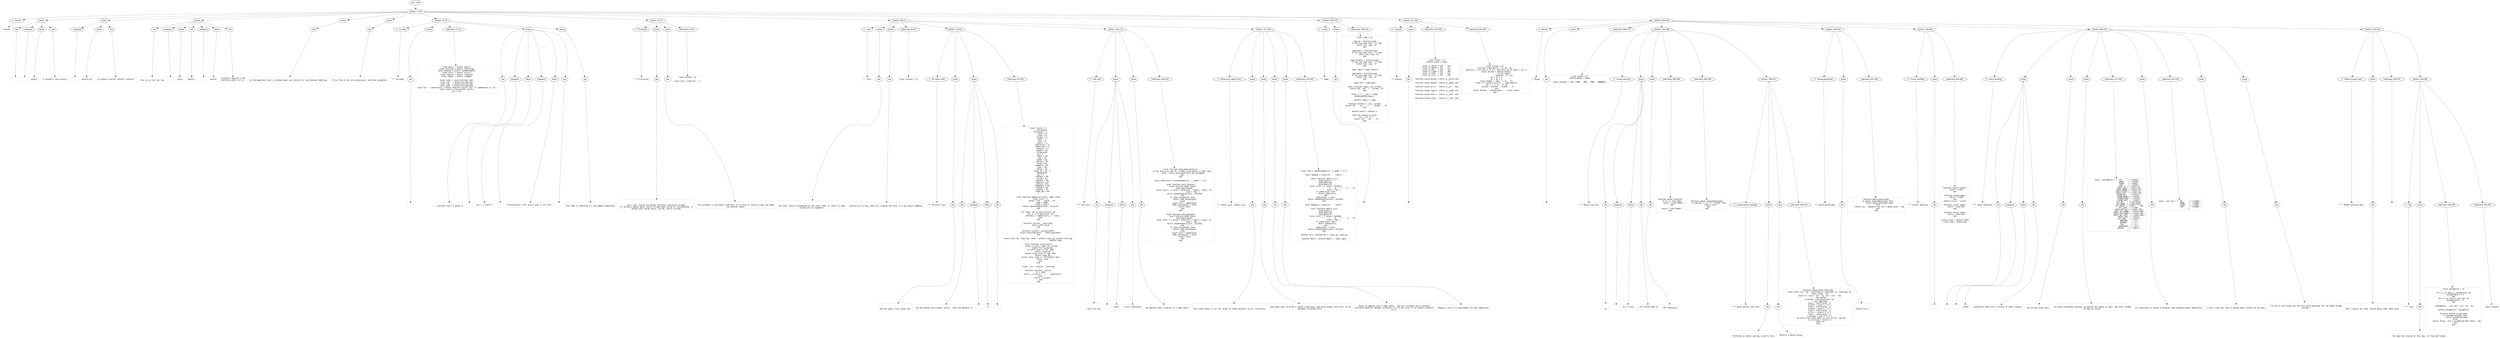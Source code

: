 digraph lpegNode {

node [fontname=Helvetica]
edge [style=dashed]

doc_0 [label="doc - 594"]


doc_0 -> { section_1}
{rank=same; section_1}

section_1 [label="section: 1-363"]


// END RANK doc_0

section_1 -> { header_2 prose_3 prose_4 prose_5 prose_6 prose_7 section_8 section_9 section_10 section_11 section_12 section_13}
{rank=same; header_2 prose_3 prose_4 prose_5 prose_6 prose_7 section_8 section_9 section_10 section_11 section_12 section_13}

header_2 [label="1 : Anterm"]

prose_3 [label="prose"]

prose_4 [label="prose"]

prose_5 [label="prose"]

prose_6 [label="prose"]

prose_7 [label="prose"]

section_8 [label="section: 15-41"]

section_9 [label="section: 42-57"]

section_10 [label="section: 58-211"]

section_11 [label="section: 266-316"]

section_12 [label="section: 317-363"]

section_13 [label="section: 364-524"]


// END RANK section_1

header_2 -> leaf_14
leaf_14  [color=Gray,shape=rectangle,fontname=Inconsolata,label="* Anterm"]
// END RANK header_2

prose_3 -> { raw_15 prespace_16 literal_17 raw_18}
{rank=same; raw_15 prespace_16 literal_17 raw_18}

raw_15 [label="raw"]

prespace_16 [label="prespace"]

literal_17 [label="literal"]

raw_18 [label="raw"]


// END RANK prose_3

raw_15 -> leaf_19
leaf_19  [color=Gray,shape=rectangle,fontname=Inconsolata,label="
"]
// END RANK raw_15

prespace_16 -> leaf_20
leaf_20  [color=Gray,shape=rectangle,fontname=Inconsolata,label=""]
// END RANK prespace_16

literal_17 -> leaf_21
leaf_21  [color=Gray,shape=rectangle,fontname=Inconsolata,label="anterm"]
// END RANK literal_17

raw_18 -> leaf_22
leaf_22  [color=Gray,shape=rectangle,fontname=Inconsolata,label=" is actually the protocol.
"]
// END RANK raw_18

prose_4 -> { prespace_23 literal_24 raw_25}
{rank=same; prespace_23 literal_24 raw_25}

prespace_23 [label="prespace"]

literal_24 [label="literal"]

raw_25 [label="raw"]


// END RANK prose_4

prespace_23 -> leaf_26
leaf_26  [color=Gray,shape=rectangle,fontname=Inconsolata,label=""]
// END RANK prespace_23

literal_24 -> leaf_27
leaf_27  [color=Gray,shape=rectangle,fontname=Inconsolata,label="anterm.orb"]
// END RANK literal_24

raw_25 -> leaf_28
leaf_28  [color=Gray,shape=rectangle,fontname=Inconsolata,label=" is properly called \"anterm's monster\".
"]
// END RANK raw_25

prose_5 -> { raw_29 prespace_30 literal_31 raw_32 prespace_33 literal_34 raw_35}
{rank=same; raw_29 prespace_30 literal_31 raw_32 prespace_33 literal_34 raw_35}

raw_29 [label="raw"]

prespace_30 [label="prespace"]

literal_31 [label="literal"]

raw_32 [label="raw"]

prespace_33 [label="prespace"]

literal_34 [label="literal"]

raw_35 [label="raw"]


// END RANK prose_5

raw_29 -> leaf_36
leaf_36  [color=Gray,shape=rectangle,fontname=Inconsolata,label="
This is in fact our raw"]
// END RANK raw_29

prespace_30 -> leaf_37
leaf_37  [color=Gray,shape=rectangle,fontname=Inconsolata,label=" "]
// END RANK prespace_30

literal_31 -> leaf_38
leaf_38  [color=Gray,shape=rectangle,fontname=Inconsolata,label="xterm"]
// END RANK literal_31

raw_32 -> leaf_39
leaf_39  [color=Gray,shape=rectangle,fontname=Inconsolata,label=" handler. "]
// END RANK raw_32

prespace_33 -> leaf_40
leaf_40  [color=Gray,shape=rectangle,fontname=Inconsolata,label=" "]
// END RANK prespace_33

literal_34 -> leaf_41
leaf_41  [color=Gray,shape=rectangle,fontname=Inconsolata,label="anterm"]
// END RANK literal_34

raw_35 -> leaf_42
leaf_42  [color=Gray,shape=rectangle,fontname=Inconsolata,label=" protocol requires a few
platforms which run it.
"]
// END RANK raw_35

prose_6 -> { raw_43}
{rank=same; raw_43}

raw_43 [label="raw"]


// END RANK prose_6

raw_43 -> leaf_44
leaf_44  [color=Gray,shape=rectangle,fontname=Inconsolata,label="
In the meantime, here's a handy dandy Lua library for raw terminal handling.
"]
// END RANK raw_43

prose_7 -> { raw_45}
{rank=same; raw_45}

raw_45 [label="raw"]


// END RANK prose_7

raw_45 -> leaf_46
leaf_46  [color=Gray,shape=rectangle,fontname=Inconsolata,label="
It is free of non-core extensions, with one exception:
"]
// END RANK raw_45

section_8 -> { header_47 prose_48 codeblock_49 prose_50 prose_51}
{rank=same; header_47 prose_48 codeblock_49 prose_50 prose_51}

header_47 [label="3 : includes"]

prose_48 [label="prose"]

codeblock_49 [label="code block 17-32"]

prose_50 [label="prose"]

prose_51 [label="prose"]


// END RANK section_8

header_47 -> leaf_52
leaf_52  [color=Gray,shape=rectangle,fontname=Inconsolata,label="*** includes"]
// END RANK header_47

prose_48 -> { raw_53}
{rank=same; raw_53}

raw_53 [label="raw"]


// END RANK prose_48

raw_53 -> leaf_54
leaf_54  [color=Gray,shape=rectangle,fontname=Inconsolata,label="
"]
// END RANK raw_53

codeblock_49 -> leaf_55
leaf_55  [color=Gray,shape=rectangle,fontname=Inconsolata,label="local pairs = assert (pairs)
local tostring = assert (tostring)
local setmeta = assert (setmetatable)
local error = assert (error)
local require = assert (require)
local rawget = assert (rawget)

local schar = assert(string.char)
local sub   = assert(string.sub)
local rep   = assert(string.rep)
local byte  = assert(string.byte)
local bit   = assert(bit, \"anterm requires Luajit 'bit' or compatible in _G\")
local rshift = assert(bit.rshift)
bit = nil"]
// END RANK codeblock_49

prose_50 -> { raw_56 prespace_57 literal_58 prespace_59 literal_60 raw_61}
{rank=same; raw_56 prespace_57 literal_58 prespace_59 literal_60 raw_61}

raw_56 [label="raw"]

prespace_57 [label="prespace"]

literal_58 [label="literal"]

prespace_59 [label="prespace"]

literal_60 [label="literal"]

raw_61 [label="raw"]


// END RANK prose_50

raw_56 -> leaf_62
leaf_62  [color=Gray,shape=rectangle,fontname=Inconsolata,label="
I believe the 5.3 idiom is"]
// END RANK raw_56

prespace_57 -> leaf_63
leaf_63  [color=Gray,shape=rectangle,fontname=Inconsolata,label=" "]
// END RANK prespace_57

literal_58 -> leaf_64
leaf_64  [color=Gray,shape=rectangle,fontname=Inconsolata,label="bit = { rshift = "]
// END RANK literal_58

prespace_59 -> leaf_65
leaf_65  [color=Gray,shape=rectangle,fontname=Inconsolata,label=""]
// END RANK prespace_59

literal_60 -> leaf_66
leaf_66  [color=Gray,shape=rectangle,fontname=Inconsolata,label="function(byte, off) return byte >> off end }"]
// END RANK literal_60

raw_61 -> leaf_67
leaf_67  [color=Gray,shape=rectangle,fontname=Inconsolata,label=".
"]
// END RANK raw_61

prose_51 -> { raw_68}
{rank=same; raw_68}

raw_68 [label="raw"]


// END RANK prose_51

raw_68 -> leaf_69
leaf_69  [color=Gray,shape=rectangle,fontname=Inconsolata,label="
This code is otherwise 5.1 and upward compatible.
"]
// END RANK raw_68

section_9 -> { header_70 prose_71 prose_72 codeblock_73}
{rank=same; header_70 prose_71 prose_72 codeblock_73}

header_70 [label="3 : Principles"]

prose_71 [label="prose"]

prose_72 [label="prose"]

codeblock_73 [label="code block 51-55"]


// END RANK section_9

header_70 -> leaf_74
leaf_74  [color=Gray,shape=rectangle,fontname=Inconsolata,label="*** Principles"]
// END RANK header_70

prose_71 -> { raw_75}
{rank=same; raw_75}

raw_75 [label="raw"]


// END RANK prose_71

raw_75 -> leaf_76
leaf_76  [color=Gray,shape=rectangle,fontname=Inconsolata,label="

As a rule, fields are either functions returning strings,
or callable tables which return strings when called or concatenated, or
tables with fields which, called, return strings.
"]
// END RANK raw_75

prose_72 -> { raw_77}
{rank=same; raw_77}

raw_77 [label="raw"]


// END RANK prose_72

raw_77 -> leaf_78
leaf_78  [color=Gray,shape=rectangle,fontname=Inconsolata,label="
This presents a consistent interface. It is easy to cache strings you might
use several times.
"]
// END RANK raw_77

codeblock_73 -> leaf_79
leaf_79  [color=Gray,shape=rectangle,fontname=Inconsolata,label="local anterm = {}

local CSI = schar(27)..'['"]
// END RANK codeblock_73

section_10 -> { header_80 prose_81 prose_82 codeblock_83 section_84 section_85 section_86}
{rank=same; header_80 prose_81 prose_82 codeblock_83 section_84 section_85 section_86}

header_80 [label="2 : color"]

prose_81 [label="prose"]

prose_82 [label="prose"]

codeblock_83 [label="code block 65-67"]

section_84 [label="section: 70-162"]

section_85 [label="section: 163-211"]

section_86 [label="section: 212-265"]


// END RANK section_10

header_80 -> leaf_87
leaf_87  [color=Gray,shape=rectangle,fontname=Inconsolata,label="** color"]
// END RANK header_80

prose_81 -> { raw_88}
{rank=same; raw_88}

raw_88 [label="raw"]


// END RANK prose_81

raw_88 -> leaf_89
leaf_89  [color=Gray,shape=rectangle,fontname=Inconsolata,label="

The color tables concatenate as the color code, or return it when
called with no arguments.
"]
// END RANK raw_88

prose_82 -> { raw_90}
{rank=same; raw_90}

raw_90 [label="raw"]


// END RANK prose_82

raw_90 -> leaf_91
leaf_91  [color=Gray,shape=rectangle,fontname=Inconsolata,label="
Called on a string, they will cleanup the color in a way which composes.
"]
// END RANK raw_90

codeblock_83 -> leaf_92
leaf_92  [color=Gray,shape=rectangle,fontname=Inconsolata,label="local colormt = {}"]
// END RANK codeblock_83

section_84 -> { header_93 prose_94 prose_95 codeblock_96}
{rank=same; header_93 prose_94 prose_95 codeblock_96}

header_93 [label="3 : OG xterm color"]

prose_94 [label="prose"]

prose_95 [label="prose"]

codeblock_96 [label="code block 76-160"]


// END RANK section_84

header_93 -> leaf_97
leaf_97  [color=Gray,shape=rectangle,fontname=Inconsolata,label="*** OG xterm color"]
// END RANK header_93

prose_94 -> { raw_98}
{rank=same; raw_98}

raw_98 [label="raw"]


// END RANK prose_94

raw_98 -> leaf_99
leaf_99  [color=Gray,shape=rectangle,fontname=Inconsolata,label="

Aka the angry fruit salad tier.
"]
// END RANK raw_98

prose_95 -> { raw_100 prespace_101 literal_102 raw_103}
{rank=same; raw_100 prespace_101 literal_102 raw_103}

raw_100 [label="raw"]

prespace_101 [label="prespace"]

literal_102 [label="literal"]

raw_103 [label="raw"]


// END RANK prose_95

raw_100 -> leaf_104
leaf_104  [color=Gray,shape=rectangle,fontname=Inconsolata,label="
The attributes are broadly useful.  Note the absence of"]
// END RANK raw_100

prespace_101 -> leaf_105
leaf_105  [color=Gray,shape=rectangle,fontname=Inconsolata,label=" "]
// END RANK prespace_101

literal_102 -> leaf_106
leaf_106  [color=Gray,shape=rectangle,fontname=Inconsolata,label="5"]
// END RANK literal_102

raw_103 -> leaf_107
leaf_107  [color=Gray,shape=rectangle,fontname=Inconsolata,label=".
"]
// END RANK raw_103

codeblock_96 -> leaf_108
leaf_108  [color=Gray,shape=rectangle,fontname=Inconsolata,label="local colors = {
    -- attributes
    attribute = {
        reset = 0,
        clear = 0,
        bright = 1,
        bold = 1,
        dim = 2,
        italic = 3,
        underscore = 4,
        underline = 4,
        reverse = 7,
        hidden = 8},
    -- foreground
    fg = {
        black = 30,
        red = 31,
        green = 32,
        yellow = 33,
        blue = 34,
        magenta = 35,
        cyan = 36,
        white = 37,
        clear_fg = 39  },
    -- background
    bg = {
        onblack = 40,
        onred = 41,
        ongreen = 42,
        onyellow = 43,
        onblue = 44,
        onmagenta = 45,
        oncyan = 46,
        onwhite = 47,
        clear_bg = 49}
}

local function makecolor(value, name, kind)
    local color = {
        value = CSI .. value ..\"m\",
        name = name,
        kind = kind }
    return setmetatable(color, colormt)
end

for kind, val in pairs(colors) do
    for c, v in pairs(val) do
        anterm[c] = makecolor(v, c, kind)
    end
end

function colormt:__tostring()
    return self.value
end

function colormt:__concat(other)
    return tostring(self) .. tostring(other)
end

local clear_fg, clear_bg, clear = anterm.clear_fg, anterm.clear_bg,
                                  anterm.clear

local function reset(color)
    -- given a color, reset its action.
    -- simple for fg and bg
    if color.kind == \"fg\" then
        return clear_fg
    elseif color.kind == \"bg\" then
        return clear_bg
    elseif color.kind == \"attribute\" then
        return clear
    end
end

local __ts = colormt.__tostring

function colormt:__call(s)
    if s then
        return __ts(self) .. s .. reset(self)
    else
        return __ts(self)
    end
end"]
// END RANK codeblock_96

section_85 -> { header_109 prose_110 prose_111 codeblock_112}
{rank=same; header_109 prose_110 prose_111 codeblock_112}

header_109 [label="3 : 256 color"]

prose_110 [label="prose"]

prose_111 [label="prose"]

codeblock_112 [label="code block 169-209"]


// END RANK section_85

header_109 -> leaf_113
leaf_113  [color=Gray,shape=rectangle,fontname=Inconsolata,label="*** 256 color"]
// END RANK header_109

prose_110 -> { raw_114 prespace_115 literal_116 raw_117}
{rank=same; raw_114 prespace_115 literal_116 raw_117}

raw_114 [label="raw"]

prespace_115 [label="prespace"]

literal_116 [label="literal"]

raw_117 [label="raw"]


// END RANK prose_110

raw_114 -> leaf_118
leaf_118  [color=Gray,shape=rectangle,fontname=Inconsolata,label="

There are 512"]
// END RANK raw_114

prespace_115 -> leaf_119
leaf_119  [color=Gray,shape=rectangle,fontname=Inconsolata,label=" "]
// END RANK prespace_115

literal_116 -> leaf_120
leaf_120  [color=Gray,shape=rectangle,fontname=Inconsolata,label="xterm"]
// END RANK literal_116

raw_117 -> leaf_121
leaf_121  [color=Gray,shape=rectangle,fontname=Inconsolata,label=" colors available.
"]
// END RANK raw_117

prose_111 -> { raw_122}
{rank=same; raw_122}

raw_122 [label="raw"]


// END RANK prose_111

raw_122 -> leaf_123
leaf_123  [color=Gray,shape=rectangle,fontname=Inconsolata,label="
We memoize their creation in a weak table.
"]
// END RANK raw_122

codeblock_112 -> leaf_124
leaf_124  [color=Gray,shape=rectangle,fontname=Inconsolata,label="local function byte_panic(byte_p)
   if not byte_p or not (0 <= byte_p and byte_p <= 255) then
      error \"xterm value must be 8 bit unsigned\"
   end
end

local x256_store = setmetatable({}, {__mode = \"v\"})

local function ansi_fg(byte)
    local function make (byte)
        byte_panic(byte)
        local color = { value = schar(27)..\"[38;5;\"..byte..\"m\",
                        kind = \"fg\" }
        return setmetatable(color, colormt)
    end
    if x256_store[byte] then
        return x256_store[byte]
    else
        local color = make(byte)
        x256_store[byte] = color
        return color
    end
end

local function ansi_bg(byte)
    local function make (byte)
        byte_panic(byte)
        local color = { value = schar(27)..\"[48;5;\"..byte..\"m\",
                        kind = \"bg\" }
        return setmetatable(color, colormt)
    end
    if x256_store[byte] then
        return x256_store[byte]
    else
        local color = make(byte)
        x256_store[byte] = color
        return color
    end
end"]
// END RANK codeblock_112

section_86 -> { header_125 prose_126 prose_127 prose_128 prose_129 codeblock_130}
{rank=same; header_125 prose_126 prose_127 prose_128 prose_129 codeblock_130}

header_125 [label="3 : fg24(r,g,b), bg24(r,g,b)"]

prose_126 [label="prose"]

prose_127 [label="prose"]

prose_128 [label="prose"]

prose_129 [label="prose"]

codeblock_130 [label="code block 225-263"]


// END RANK section_86

header_125 -> leaf_131
leaf_131  [color=Gray,shape=rectangle,fontname=Inconsolata,label="*** fg24(r,g,b), bg24(r,g,b)"]
// END RANK header_125

prose_126 -> { raw_132}
{rank=same; raw_132}

raw_132 [label="raw"]


// END RANK prose_126

raw_132 -> leaf_133
leaf_133  [color=Gray,shape=rectangle,fontname=Inconsolata,label="

This state space is far too large to retain pointers to all colorizers.
"]
// END RANK raw_132

prose_127 -> { raw_134}
{rank=same; raw_134}

raw_134 [label="raw"]


// END RANK prose_127

raw_134 -> leaf_135
leaf_135  [color=Gray,shape=rectangle,fontname=Inconsolata,label="
One might want to write a smooth transition, and would expect the colors to be
garbage collected after.
"]
// END RANK raw_134

prose_128 -> { raw_136}
{rank=same; raw_136}

raw_136 [label="raw"]


// END RANK prose_128

raw_136 -> leaf_137
leaf_137  [color=Gray,shape=rectangle,fontname=Inconsolata,label="
Hence we memoize with a weak table.  The only reliable way to achieve
reference equality between instances of a 24 bit color is to retain a pointer
to it.
"]
// END RANK raw_136

prose_129 -> { raw_138}
{rank=same; raw_138}

raw_138 [label="raw"]


// END RANK prose_129

raw_138 -> leaf_139
leaf_139  [color=Gray,shape=rectangle,fontname=Inconsolata,label="
Happily, this is a requirement for any comparison.
"]
// END RANK raw_138

codeblock_130 -> leaf_140
leaf_140  [color=Gray,shape=rectangle,fontname=Inconsolata,label="local x24k = setmetatable({}, {__mode = \"v\"})

local fg24pre = schar(27) .. \"[38;2;\"

local function fg24(r,g,b)
   byte_panic(r)
   byte_panic(g)
   byte_panic(b)
   local color = { value = fg24pre
                           .. r .. \";\" .. g .. \";\" .. b .. \"m\",
                   kind = \"fg\" }
   if x24k[color] then
      return x24k[color]
   end
   x24k[color] = color
   return setmetatable(color, colormt)
end

local bg24pre = schar(27) .. \"[48;2;\"

local function bg24(r,g,b)
   byte_panic(r)
   byte_panic(g)
   byte_panic(b)
   local color = { value = bg24pre
                           .. r .. \";\" .. g .. \";\" .. b .. \"m\",
                   kind = \"bg\" }
   if x24k[color] then
      return x24k[color]
   end
   x24k[color] = color
   return setmetatable(color, colormt)
end

anterm[\"fg\"], anterm[\"bg\"] = ansi_fg, ansi_bg

anterm[\"fg24\"], anterm[\"bg24\"] = fg24, bg24"]
// END RANK codeblock_130

section_11 -> { header_141 prose_142 codeblock_143}
{rank=same; header_141 prose_142 codeblock_143}

header_141 [label="2 : Jumps"]

prose_142 [label="prose"]

codeblock_143 [label="code block 268-314"]


// END RANK section_11

header_141 -> leaf_144
leaf_144  [color=Gray,shape=rectangle,fontname=Inconsolata,label="** Jumps"]
// END RANK header_141

prose_142 -> { raw_145}
{rank=same; raw_145}

raw_145 [label="raw"]


// END RANK prose_142

raw_145 -> leaf_146
leaf_146  [color=Gray,shape=rectangle,fontname=Inconsolata,label="
"]
// END RANK raw_145

codeblock_143 -> leaf_147
leaf_147  [color=Gray,shape=rectangle,fontname=Inconsolata,label="local jump = {}

jump.up = function(num)
    if not num then num = \"1\" end
    return CSI..num..\"A\"
end

jump.down = function(num)
    if not num then num = \"1\" end
        return CSI..num..\"B\"
end

jump.forward = function(num)
    if not num then num = \"1\" end
    return CSI..num..\"C\"
end

jump.right = jump.forward

jump.back = function(num)
    if not num then num = \"1\" end
    return CSI..num..\"D\"
end

jump.left = jump.back

local function Jump(_,row,column)
    return CSI..row..\";\"..column..\"H\"
end

local J = { __call = Jump}
setmetatable(jump,J)

anterm[\"jump\"] = jump

function anterm.rc (row, column)
   return CSI .. row .. \";\" .. column .. \"H\"
end

anterm.rowcol = anterm.rc

function anterm.col(col)
   col = col or 1
   return CSI .. col .. \"G\"
end"]
// END RANK codeblock_143

section_12 -> { header_148 prose_149 codeblock_150 codeblock_151}
{rank=same; header_148 prose_149 codeblock_150 codeblock_151}

header_148 [label="2 : Erasure"]

prose_149 [label="prose"]

codeblock_150 [label="code block 319-341"]

codeblock_151 [label="code block 345-361"]


// END RANK section_12

header_148 -> leaf_152
leaf_152  [color=Gray,shape=rectangle,fontname=Inconsolata,label="** Erasure"]
// END RANK header_148

prose_149 -> { raw_153}
{rank=same; raw_153}

raw_153 [label="raw"]


// END RANK prose_149

raw_153 -> leaf_154
leaf_154  [color=Gray,shape=rectangle,fontname=Inconsolata,label="
"]
// END RANK raw_153

codeblock_150 -> leaf_155
leaf_155  [color=Gray,shape=rectangle,fontname=Inconsolata,label="local erase = {}
anterm.erase = erase

local e__below = CSI .. \"0J\"
local e__above = CSI .. \"1J\"
local e__all   = CSI .. \"2J\"
local e__right = CSI .. \"0K\"
local e__left  = CSI .. \"1K\"
local e__line  = CSI .. \"2K\"

function erase.below() return e__below end

function erase.above() return e__above end

function erase.all()   return e__all   end

function erase.right() return e__right end

function erase.left()  return e__left  end

function erase.line()  return e__line  end"]
// END RANK codeblock_150

codeblock_151 -> leaf_156
leaf_156  [color=Gray,shape=rectangle,fontname=Inconsolata,label="local cursor = {}
function erase.box(tr, tc, br, bc)
   assert(tr <= br and tc <= bc, \"box must be at least 1 by 1\")
   local phrase = anterm.stash()
               .. cursor.hide()
               .. Jump(nil, tr, tc)
   br = br + 1
   bc = bc + 1
   local blanks = rep(\" \", bc - tc)
   local nl = anterm.col(tc) .. jump.down(1)
   for i = 1, br - tr do
      phrase = phrase .. blanks .. nl
   end
   return phrase .. anterm.pop() .. cursor.show()
end"]
// END RANK codeblock_151

section_13 -> { header_157 prose_158 codeblock_159 section_160 section_161 section_162 section_163 section_164}
{rank=same; header_157 prose_158 codeblock_159 section_160 section_161 section_162 section_163 section_164}

header_157 [label="2 : Mouse"]

prose_158 [label="prose"]

codeblock_159 [label="code block 366-371"]

section_160 [label="section: 374-398"]

section_161 [label="section: 428-442"]

section_162 [label="section: 443-467"]

section_163 [label="section: 468-524"]

section_164 [label="section: 525-533"]


// END RANK section_13

header_157 -> leaf_165
leaf_165  [color=Gray,shape=rectangle,fontname=Inconsolata,label="** Mouse"]
// END RANK header_157

prose_158 -> { raw_166}
{rank=same; raw_166}

raw_166 [label="raw"]


// END RANK prose_158

raw_166 -> leaf_167
leaf_167  [color=Gray,shape=rectangle,fontname=Inconsolata,label="
"]
// END RANK raw_166

codeblock_159 -> leaf_168
leaf_168  [color=Gray,shape=rectangle,fontname=Inconsolata,label="local mouse = {}
anterm.mouse = mouse

local buttons = {[0] =\"MB0\", \"MB1\", \"MB2\", \"MBNONE\"}"]
// END RANK codeblock_159

section_160 -> { header_169 prose_170 prose_171 codeblock_172 codeblock_173 section_174}
{rank=same; header_169 prose_170 prose_171 codeblock_172 codeblock_173 section_174}

header_169 [label="3 : mouse.track(on)"]

prose_170 [label="prose"]

prose_171 [label="prose"]

codeblock_172 [label="code block 380-388"]

codeblock_173 [label="code block 390-396"]

section_174 [label="section: 399-427"]


// END RANK section_160

header_169 -> leaf_175
leaf_175  [color=Gray,shape=rectangle,fontname=Inconsolata,label="*** mouse.track(on)"]
// END RANK header_169

prose_170 -> { raw_176 prespace_177 literal_178 raw_179}
{rank=same; raw_176 prespace_177 literal_178 raw_179}

raw_176 [label="raw"]

prespace_177 [label="prespace"]

literal_178 [label="literal"]

raw_179 [label="raw"]


// END RANK prose_170

raw_176 -> leaf_180
leaf_180  [color=Gray,shape=rectangle,fontname=Inconsolata,label="

If"]
// END RANK raw_176

prespace_177 -> leaf_181
leaf_181  [color=Gray,shape=rectangle,fontname=Inconsolata,label=" "]
// END RANK prespace_177

literal_178 -> leaf_182
leaf_182  [color=Gray,shape=rectangle,fontname=Inconsolata,label="on == true"]
// END RANK literal_178

raw_179 -> leaf_183
leaf_183  [color=Gray,shape=rectangle,fontname=Inconsolata,label=", turn mouse mode on.
"]
// END RANK raw_179

prose_171 -> { raw_184}
{rank=same; raw_184}

raw_184 [label="raw"]


// END RANK prose_171

raw_184 -> leaf_185
leaf_185  [color=Gray,shape=rectangle,fontname=Inconsolata,label="
Off otherwise.
"]
// END RANK raw_184

codeblock_172 -> leaf_186
leaf_186  [color=Gray,shape=rectangle,fontname=Inconsolata,label="function mouse.track(on)
   if on == true then
      return \"\\x1b[?1003h\"
   end

   return \"\\x1b[?1003l\"
end"]
// END RANK codeblock_172

codeblock_173 -> leaf_187
leaf_187  [color=Gray,shape=rectangle,fontname=Inconsolata,label="function mouse.ismousemove(seq)
   if sub(seq, 1, 3) == \"\\x1b[M\" then
      return true
   end
end"]
// END RANK codeblock_173

section_174 -> { header_188 prose_189 prose_190 codeblock_191}
{rank=same; header_188 prose_189 prose_190 codeblock_191}

header_188 [label="4 : mouse.parser_fast(seq)"]

prose_189 [label="prose"]

prose_190 [label="prose"]

codeblock_191 [label="code block 405-425"]


// END RANK section_174

header_188 -> leaf_192
leaf_192  [color=Gray,shape=rectangle,fontname=Inconsolata,label="**** mouse.parser_fast(seq)"]
// END RANK header_188

prose_189 -> { raw_193}
{rank=same; raw_193}

raw_193 [label="raw"]


// END RANK prose_189

raw_193 -> leaf_194
leaf_194  [color=Gray,shape=rectangle,fontname=Inconsolata,label="

Performs no checks and may silently fail.
"]
// END RANK raw_193

prose_190 -> { raw_195}
{rank=same; raw_195}

raw_195 [label="raw"]


// END RANK prose_190

raw_195 -> leaf_196
leaf_196  [color=Gray,shape=rectangle,fontname=Inconsolata,label="
Returns a mouse action.
"]
// END RANK raw_195

codeblock_191 -> leaf_197
leaf_197  [color=Gray,shape=rectangle,fontname=Inconsolata,label="function mouse.parse_fast(seq)
   local kind, col, row = byte(seq,4), byte(seq, 5), byte(seq, 6)
   kind = kind - 32
   local m = {row = row - 32, col = col - 32}
   -- Get button
   m.button = buttons[kind % 4]
   -- Get modifiers
   kind = rshift(kind, 2)
   m.shift = kind % 2 == 1
   kind = rshift(kind, 1)
   m.meta = kind % 2 == 1
   kind = rshift(kind, 1)
   m.ctrl = kind % 2 == 1
   kind = rshift(kind, 1)
   m.moving = kind % 2 == 1
   -- we skip a bit that seems to just mirror .moving
   m.scrolling = kind == 2
   return m
end"]
// END RANK codeblock_191

section_161 -> { header_198 prose_199 codeblock_200}
{rank=same; header_198 prose_199 codeblock_200}

header_198 [label="3 : mouse.parse(seq)"]

prose_199 [label="prose"]

codeblock_200 [label="code block 432-440"]


// END RANK section_161

header_198 -> leaf_201
leaf_201  [color=Gray,shape=rectangle,fontname=Inconsolata,label="*** mouse.parse(seq)"]
// END RANK header_198

prose_199 -> { raw_202}
{rank=same; raw_202}

raw_202 [label="raw"]


// END RANK prose_199

raw_202 -> leaf_203
leaf_203  [color=Gray,shape=rectangle,fontname=Inconsolata,label="

Checks first.
"]
// END RANK raw_202

codeblock_200 -> leaf_204
leaf_204  [color=Gray,shape=rectangle,fontname=Inconsolata,label="function mouse.parse(seq)
   if mouse.ismousemove(seq) then
      return mouse.parsefast(seq)
   else
      return nil, \"sequence was not a mouse move\", seq
   end
end"]
// END RANK codeblock_200

section_162 -> { header_205 prose_206 codeblock_207}
{rank=same; header_205 prose_206 codeblock_207}

header_205 [label="3 : Cursor handling"]

prose_206 [label="prose"]

codeblock_207 [label="code block 445-465"]


// END RANK section_162

header_205 -> leaf_208
leaf_208  [color=Gray,shape=rectangle,fontname=Inconsolata,label="*** Cursor handling"]
// END RANK header_205

prose_206 -> { raw_209}
{rank=same; raw_209}

raw_209 [label="raw"]


// END RANK prose_206

raw_209 -> leaf_210
leaf_210  [color=Gray,shape=rectangle,fontname=Inconsolata,label="
"]
// END RANK raw_209

codeblock_207 -> leaf_211
leaf_211  [color=Gray,shape=rectangle,fontname=Inconsolata,label="function anterm.stash()
   return \"\\x1b7\"
end

function anterm.pop()
   return \"\\x1b8\"
end
anterm.cursor = cursor

function cursor.hide()
   return \"\\x1b[?25l\"
end

function cursor.show()
   return \"\\x1b[?25h\"
end

cursor.stash = anterm.stash
cursor.pop = anterm.pop"]
// END RANK codeblock_207

section_163 -> { header_212 prose_213 prose_214 prose_215 codeblock_216 prose_217 codeblock_218 prose_219 prose_220}
{rank=same; header_212 prose_213 prose_214 prose_215 codeblock_216 prose_217 codeblock_218 prose_219 prose_220}

header_212 [label="3 : Input handling"]

prose_213 [label="prose"]

prose_214 [label="prose"]

prose_215 [label="prose"]

codeblock_216 [label="code block 477-506"]

prose_217 [label="prose"]

codeblock_218 [label="code block 510-516"]

prose_219 [label="prose"]

prose_220 [label="prose"]


// END RANK section_163

header_212 -> leaf_221
leaf_221  [color=Gray,shape=rectangle,fontname=Inconsolata,label="*** Input handling"]
// END RANK header_212

prose_213 -> { raw_222 prespace_223 literal_224 raw_225}
{rank=same; raw_222 prespace_223 literal_224 raw_225}

raw_222 [label="raw"]

prespace_223 [label="prespace"]

literal_224 [label="literal"]

raw_225 [label="raw"]


// END RANK prose_213

raw_222 -> leaf_226
leaf_226  [color=Gray,shape=rectangle,fontname=Inconsolata,label=""]
// END RANK raw_222

prespace_223 -> leaf_227
leaf_227  [color=Gray,shape=rectangle,fontname=Inconsolata,label=""]
// END RANK prespace_223

literal_224 -> leaf_228
leaf_228  [color=Gray,shape=rectangle,fontname=Inconsolata,label="xterm"]
// END RANK literal_224

raw_225 -> leaf_229
leaf_229  [color=Gray,shape=rectangle,fontname=Inconsolata,label=" informally specifies a variety of input signals.
"]
// END RANK raw_225

prose_214 -> { raw_230}
{rank=same; raw_230}

raw_230 [label="raw"]


// END RANK prose_214

raw_230 -> leaf_231
leaf_231  [color=Gray,shape=rectangle,fontname=Inconsolata,label="
We collate those here.
"]
// END RANK raw_230

prose_215 -> { raw_232}
{rank=same; raw_232}

raw_232 [label="raw"]


// END RANK prose_215

raw_232 -> leaf_233
leaf_233  [color=Gray,shape=rectangle,fontname=Inconsolata,label="
To avoid extraneous quoting, we define the tokens as keys, and their escape
strings as values.
"]
// END RANK raw_232

codeblock_216 -> leaf_234
leaf_234  [color=Gray,shape=rectangle,fontname=Inconsolata,label="local __navigation = {  UP       = \"\\x1b[A\",
                        DOWN     = \"\\x1b[B\",
                        RIGHT    = \"\\x1b[C\",
                        LEFT     = \"\\x1b[D\",
                        SHIFT_UP = \"\\x1b[1;2A\",
                        SHIFT_DOWN = \"\\x1b[1;2B\",
                        SHIFT_RIGHT = \"\\x1b[1;2C\",
                        SHIFT_LEFT  = \"\\x1b[1;2D\",
                        HYPER_UP    = \"\\x1b[5~\",
                        HYPER_DOWN  = \"\\x1b[6~\",
                        HYPER_RIGHT = \"\\x1b[F\",
                        HYPER_LEFT  = \"\\x1b[H\",
                        ALT_UP    = \"\\x1b\\x1b[A\",
                        ALT_DOWN  = \"\\x1b\\x1b[B\",
                        ALT_RIGHT = \"\\x1bf\", -- heh
                        ALT_LEFT  = \"\\x1bb\",
                        SHIFT_ALT_UP = \"\\x1b[1;10A\",
                        SHIFT_ALT_DOWN = \"\\x1b[1;10B\",
                        SHIFT_ALT_RIGHT = \"\\x1b[1;10C\",
                        SHIFT_ALT_LEFT  = \"\\x1b[1;10D\",
                        SHIFT_TAB  = \"\\x1b[Z\",
                        ALT_TAB    = \"\\x1b\\t\",
                        NEWLINE    = \"\\n\",
                        RETURN     = \"\\r\",
                        TAB        = \"\\t\",
                        BACKSPACE  = \"\\127\",
                        DELETE     = \"\\x1b[3~\",
                     }"]
// END RANK codeblock_216

prose_217 -> { raw_235}
{rank=same; raw_235}

raw_235 [label="raw"]


// END RANK prose_217

raw_235 -> leaf_236
leaf_236  [color=Gray,shape=rectangle,fontname=Inconsolata,label="
It's possible to coerce a terminal into sending these, apparently:
"]
// END RANK raw_235

codeblock_218 -> leaf_237
leaf_237  [color=Gray,shape=rectangle,fontname=Inconsolata,label="local __alt_nav = {  UP       = \"\\x1bOA\",
                     DOWN     = \"\\x1bOB\",
                     RIGHT    = \"\\x1bOC\",
                     LEFT     = \"\\x1bOD\",
                  }"]
// END RANK codeblock_218

prose_219 -> { raw_238}
{rank=same; raw_238}

raw_238 [label="raw"]


// END RANK prose_219

raw_238 -> leaf_239
leaf_239  [color=Gray,shape=rectangle,fontname=Inconsolata,label="
I don't know why, and if anyone does, please let me know.
"]
// END RANK raw_238

prose_220 -> { raw_240}
{rank=same; raw_240}

raw_240 [label="raw"]


// END RANK prose_220

raw_240 -> leaf_241
leaf_241  [color=Gray,shape=rectangle,fontname=Inconsolata,label="
I'm fairly sure those are the only valid meanings for the above escape
strings.

"]
// END RANK raw_240

section_164 -> { header_242 prose_243 codeblock_244 section_245}
{rank=same; header_242 prose_243 codeblock_244 section_245}

header_242 [label="3 : #todo function keys"]

prose_243 [label="prose"]

codeblock_244 [label="code block 529-531"]

section_245 [label="section: 534-594"]


// END RANK section_164

header_242 -> leaf_246
leaf_246  [color=Gray,shape=rectangle,fontname=Inconsolata,label="*** #todo function keys"]
// END RANK header_242

prose_243 -> { raw_247}
{rank=same; raw_247}

raw_247 [label="raw"]


// END RANK prose_243

raw_247 -> leaf_248
leaf_248  [color=Gray,shape=rectangle,fontname=Inconsolata,label="

Don't really use them, should parse them, goes here:
"]
// END RANK raw_247

codeblock_244 -> leaf_249
leaf_249  [color=Gray,shape=rectangle,fontname=Inconsolata,label=""]
// END RANK codeblock_244

section_245 -> { header_250 prose_251 codeblock_252 codeblock_253}
{rank=same; header_250 prose_251 codeblock_252 codeblock_253}

header_250 [label="4 : flip"]

prose_251 [label="prose"]

codeblock_252 [label="code block 538-559"]

codeblock_253 [label="code block 561-563"]


// END RANK section_245

header_250 -> leaf_254
leaf_254  [color=Gray,shape=rectangle,fontname=Inconsolata,label="**** flip"]
// END RANK header_250

prose_251 -> { raw_255}
{rank=same; raw_255}

raw_255 [label="raw"]


// END RANK prose_251

raw_255 -> leaf_256
leaf_256  [color=Gray,shape=rectangle,fontname=Inconsolata,label="

We need the inverse of this map, so flip and forget:
"]
// END RANK raw_255

codeblock_252 -> leaf_257
leaf_257  [color=Gray,shape=rectangle,fontname=Inconsolata,label="local navigation = {}

for k,v in pairs(__navigation) do
   navigation[v] = k
end
for k,v in pairs(__alt_nav) do
   navigation[v] = k
end

__navigation, __alt_nav = nil, nil, nil

anterm.navigation = navigation

function anterm.is_nav(seq)
   if navigation[seq] then
      return navigation[seq]
   else
      return false, \"not a recognized NAV token\", seq
   end
end"]
// END RANK codeblock_252

codeblock_253 -> leaf_258
leaf_258  [color=Gray,shape=rectangle,fontname=Inconsolata,label="return anterm"]
// END RANK codeblock_253


}
